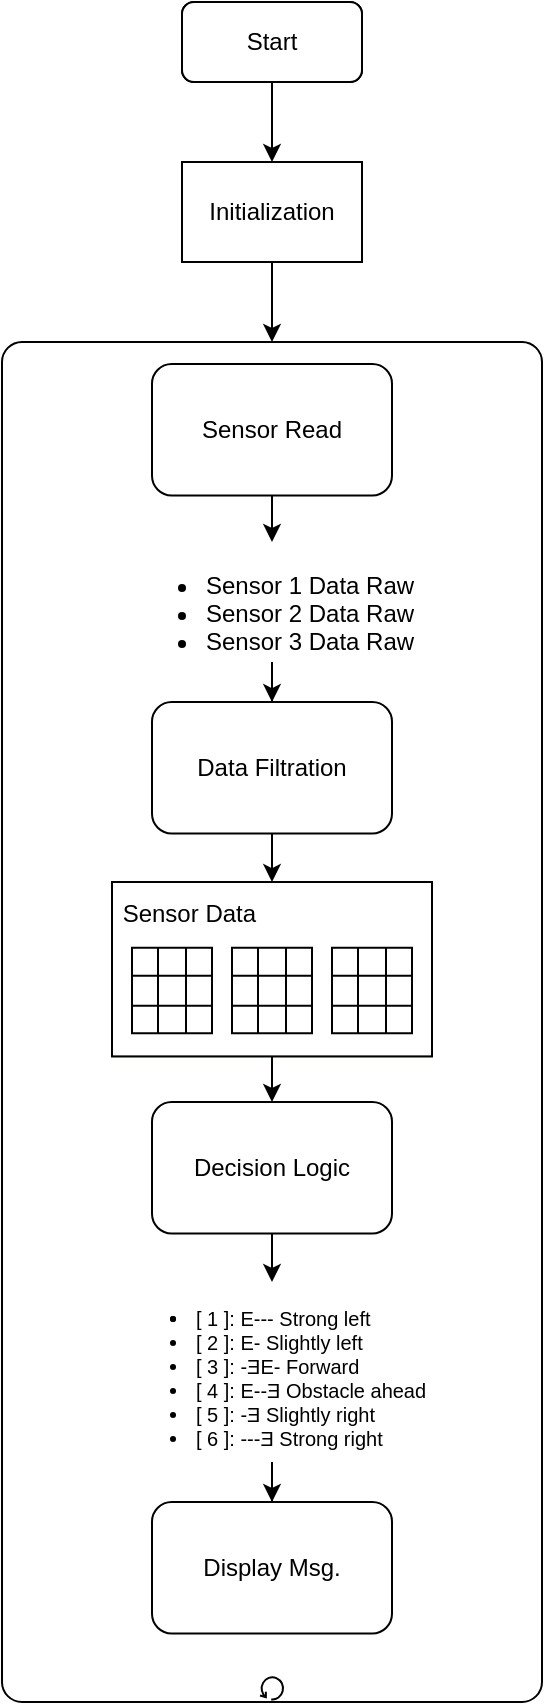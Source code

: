 <mxfile version="24.6.3" type="device">
  <diagram name="Page-1" id="sw_HxCXHoutVui8Q21bs">
    <mxGraphModel dx="1193" dy="623" grid="1" gridSize="10" guides="1" tooltips="1" connect="1" arrows="1" fold="1" page="1" pageScale="1" pageWidth="827" pageHeight="1169" math="0" shadow="0">
      <root>
        <mxCell id="0" />
        <mxCell id="1" parent="0" />
        <mxCell id="UZixV6U_UvThIk1ytOzq-2" value="Start" style="rounded=1;whiteSpace=wrap;html=1;" vertex="1" parent="1">
          <mxGeometry x="210" y="50" width="90" height="40" as="geometry" />
        </mxCell>
        <mxCell id="UZixV6U_UvThIk1ytOzq-4" value="Initialization" style="rounded=0;whiteSpace=wrap;html=1;" vertex="1" parent="1">
          <mxGeometry x="210" y="130" width="90" height="50" as="geometry" />
        </mxCell>
        <mxCell id="UZixV6U_UvThIk1ytOzq-5" value="Start" style="rounded=1;whiteSpace=wrap;html=1;" vertex="1" parent="1">
          <mxGeometry x="210" y="50" width="90" height="40" as="geometry" />
        </mxCell>
        <mxCell id="UZixV6U_UvThIk1ytOzq-6" value="" style="endArrow=classic;html=1;rounded=0;" edge="1" parent="1" source="UZixV6U_UvThIk1ytOzq-5" target="UZixV6U_UvThIk1ytOzq-4">
          <mxGeometry width="50" height="50" relative="1" as="geometry">
            <mxPoint x="390" y="310" as="sourcePoint" />
            <mxPoint x="440" y="260" as="targetPoint" />
          </mxGeometry>
        </mxCell>
        <mxCell id="UZixV6U_UvThIk1ytOzq-7" value="" style="points=[[0.25,0,0],[0.5,0,0],[0.75,0,0],[1,0.25,0],[1,0.5,0],[1,0.75,0],[0.75,1,0],[0.5,1,0],[0.25,1,0],[0,0.75,0],[0,0.5,0],[0,0.25,0]];shape=mxgraph.bpmn.task;whiteSpace=wrap;rectStyle=rounded;size=10;html=1;container=1;expand=0;collapsible=0;taskMarker=abstract;isLoopStandard=1;" vertex="1" parent="1">
          <mxGeometry x="120" y="220" width="270" height="680" as="geometry" />
        </mxCell>
        <mxCell id="UZixV6U_UvThIk1ytOzq-222" style="edgeStyle=orthogonalEdgeStyle;rounded=0;orthogonalLoop=1;jettySize=auto;html=1;" edge="1" parent="UZixV6U_UvThIk1ytOzq-7" source="UZixV6U_UvThIk1ytOzq-28" target="UZixV6U_UvThIk1ytOzq-219">
          <mxGeometry relative="1" as="geometry" />
        </mxCell>
        <mxCell id="UZixV6U_UvThIk1ytOzq-28" value="&lt;ul&gt;&lt;li&gt;Sensor 1 Data Raw&lt;/li&gt;&lt;li&gt;Sensor 2 Data Raw&amp;nbsp;&lt;/li&gt;&lt;li&gt;Sensor 3 Data Raw&lt;/li&gt;&lt;/ul&gt;" style="text;strokeColor=none;fillColor=none;html=1;whiteSpace=wrap;verticalAlign=middle;overflow=hidden;" vertex="1" parent="UZixV6U_UvThIk1ytOzq-7">
          <mxGeometry x="60" y="100.0" width="150" height="65.806" as="geometry" />
        </mxCell>
        <mxCell id="UZixV6U_UvThIk1ytOzq-213" value="" style="group;fillColor=#d5e8d4;strokeColor=#82b366;fillStyle=solid;" vertex="1" connectable="0" parent="UZixV6U_UvThIk1ytOzq-7">
          <mxGeometry x="55" y="270.001" width="160" height="87.194" as="geometry" />
        </mxCell>
        <mxCell id="UZixV6U_UvThIk1ytOzq-146" value="&amp;nbsp;Sensor Data&lt;div&gt;&lt;br&gt;&lt;/div&gt;&lt;div&gt;&lt;br&gt;&lt;/div&gt;&lt;div&gt;&lt;br&gt;&lt;/div&gt;&lt;div&gt;&lt;br&gt;&lt;/div&gt;" style="whiteSpace=wrap;html=1;align=left;" vertex="1" parent="UZixV6U_UvThIk1ytOzq-213">
          <mxGeometry width="160" height="87.194" as="geometry" />
        </mxCell>
        <mxCell id="UZixV6U_UvThIk1ytOzq-173" value="" style="shape=table;startSize=0;container=1;collapsible=0;childLayout=tableLayout;fontSize=16;" vertex="1" parent="UZixV6U_UvThIk1ytOzq-213">
          <mxGeometry x="60" y="32.903" width="40" height="42.774" as="geometry" />
        </mxCell>
        <mxCell id="UZixV6U_UvThIk1ytOzq-174" value="" style="shape=tableRow;horizontal=0;startSize=0;swimlaneHead=0;swimlaneBody=0;strokeColor=inherit;top=0;left=0;bottom=0;right=0;collapsible=0;dropTarget=0;fillColor=none;points=[[0,0.5],[1,0.5]];portConstraint=eastwest;fontSize=16;" vertex="1" parent="UZixV6U_UvThIk1ytOzq-173">
          <mxGeometry width="40" height="14" as="geometry" />
        </mxCell>
        <mxCell id="UZixV6U_UvThIk1ytOzq-175" value="" style="shape=partialRectangle;html=1;whiteSpace=wrap;connectable=0;strokeColor=inherit;overflow=hidden;fillColor=none;top=0;left=0;bottom=0;right=0;pointerEvents=1;fontSize=16;" vertex="1" parent="UZixV6U_UvThIk1ytOzq-174">
          <mxGeometry width="13" height="14" as="geometry">
            <mxRectangle width="13" height="14" as="alternateBounds" />
          </mxGeometry>
        </mxCell>
        <mxCell id="UZixV6U_UvThIk1ytOzq-176" value="" style="shape=partialRectangle;html=1;whiteSpace=wrap;connectable=0;strokeColor=inherit;overflow=hidden;fillColor=none;top=0;left=0;bottom=0;right=0;pointerEvents=1;fontSize=16;" vertex="1" parent="UZixV6U_UvThIk1ytOzq-174">
          <mxGeometry x="13" width="14" height="14" as="geometry">
            <mxRectangle width="14" height="14" as="alternateBounds" />
          </mxGeometry>
        </mxCell>
        <mxCell id="UZixV6U_UvThIk1ytOzq-177" value="" style="shape=partialRectangle;html=1;whiteSpace=wrap;connectable=0;strokeColor=inherit;overflow=hidden;fillColor=none;top=0;left=0;bottom=0;right=0;pointerEvents=1;fontSize=16;" vertex="1" parent="UZixV6U_UvThIk1ytOzq-174">
          <mxGeometry x="27" width="13" height="14" as="geometry">
            <mxRectangle width="13" height="14" as="alternateBounds" />
          </mxGeometry>
        </mxCell>
        <mxCell id="UZixV6U_UvThIk1ytOzq-178" value="" style="shape=tableRow;horizontal=0;startSize=0;swimlaneHead=0;swimlaneBody=0;strokeColor=inherit;top=0;left=0;bottom=0;right=0;collapsible=0;dropTarget=0;fillColor=none;points=[[0,0.5],[1,0.5]];portConstraint=eastwest;fontSize=16;" vertex="1" parent="UZixV6U_UvThIk1ytOzq-173">
          <mxGeometry y="14" width="40" height="15" as="geometry" />
        </mxCell>
        <mxCell id="UZixV6U_UvThIk1ytOzq-179" value="" style="shape=partialRectangle;html=1;whiteSpace=wrap;connectable=0;strokeColor=inherit;overflow=hidden;fillColor=none;top=0;left=0;bottom=0;right=0;pointerEvents=1;fontSize=16;" vertex="1" parent="UZixV6U_UvThIk1ytOzq-178">
          <mxGeometry width="13" height="15" as="geometry">
            <mxRectangle width="13" height="15" as="alternateBounds" />
          </mxGeometry>
        </mxCell>
        <mxCell id="UZixV6U_UvThIk1ytOzq-180" value="" style="shape=partialRectangle;html=1;whiteSpace=wrap;connectable=0;strokeColor=inherit;overflow=hidden;fillColor=none;top=0;left=0;bottom=0;right=0;pointerEvents=1;fontSize=16;" vertex="1" parent="UZixV6U_UvThIk1ytOzq-178">
          <mxGeometry x="13" width="14" height="15" as="geometry">
            <mxRectangle width="14" height="15" as="alternateBounds" />
          </mxGeometry>
        </mxCell>
        <mxCell id="UZixV6U_UvThIk1ytOzq-181" value="" style="shape=partialRectangle;html=1;whiteSpace=wrap;connectable=0;strokeColor=inherit;overflow=hidden;fillColor=none;top=0;left=0;bottom=0;right=0;pointerEvents=1;fontSize=16;" vertex="1" parent="UZixV6U_UvThIk1ytOzq-178">
          <mxGeometry x="27" width="13" height="15" as="geometry">
            <mxRectangle width="13" height="15" as="alternateBounds" />
          </mxGeometry>
        </mxCell>
        <mxCell id="UZixV6U_UvThIk1ytOzq-182" value="" style="shape=tableRow;horizontal=0;startSize=0;swimlaneHead=0;swimlaneBody=0;strokeColor=inherit;top=0;left=0;bottom=0;right=0;collapsible=0;dropTarget=0;fillColor=none;points=[[0,0.5],[1,0.5]];portConstraint=eastwest;fontSize=16;" vertex="1" parent="UZixV6U_UvThIk1ytOzq-173">
          <mxGeometry y="29" width="40" height="14" as="geometry" />
        </mxCell>
        <mxCell id="UZixV6U_UvThIk1ytOzq-183" value="" style="shape=partialRectangle;html=1;whiteSpace=wrap;connectable=0;strokeColor=inherit;overflow=hidden;fillColor=none;top=0;left=0;bottom=0;right=0;pointerEvents=1;fontSize=16;" vertex="1" parent="UZixV6U_UvThIk1ytOzq-182">
          <mxGeometry width="13" height="14" as="geometry">
            <mxRectangle width="13" height="14" as="alternateBounds" />
          </mxGeometry>
        </mxCell>
        <mxCell id="UZixV6U_UvThIk1ytOzq-184" value="" style="shape=partialRectangle;html=1;whiteSpace=wrap;connectable=0;strokeColor=inherit;overflow=hidden;fillColor=none;top=0;left=0;bottom=0;right=0;pointerEvents=1;fontSize=16;" vertex="1" parent="UZixV6U_UvThIk1ytOzq-182">
          <mxGeometry x="13" width="14" height="14" as="geometry">
            <mxRectangle width="14" height="14" as="alternateBounds" />
          </mxGeometry>
        </mxCell>
        <mxCell id="UZixV6U_UvThIk1ytOzq-185" value="" style="shape=partialRectangle;html=1;whiteSpace=wrap;connectable=0;strokeColor=inherit;overflow=hidden;fillColor=none;top=0;left=0;bottom=0;right=0;pointerEvents=1;fontSize=16;" vertex="1" parent="UZixV6U_UvThIk1ytOzq-182">
          <mxGeometry x="27" width="13" height="14" as="geometry">
            <mxRectangle width="13" height="14" as="alternateBounds" />
          </mxGeometry>
        </mxCell>
        <mxCell id="UZixV6U_UvThIk1ytOzq-186" value="" style="shape=table;startSize=0;container=1;collapsible=0;childLayout=tableLayout;fontSize=16;" vertex="1" parent="UZixV6U_UvThIk1ytOzq-213">
          <mxGeometry x="110" y="32.903" width="40" height="42.774" as="geometry" />
        </mxCell>
        <mxCell id="UZixV6U_UvThIk1ytOzq-187" value="" style="shape=tableRow;horizontal=0;startSize=0;swimlaneHead=0;swimlaneBody=0;strokeColor=inherit;top=0;left=0;bottom=0;right=0;collapsible=0;dropTarget=0;fillColor=none;points=[[0,0.5],[1,0.5]];portConstraint=eastwest;fontSize=16;" vertex="1" parent="UZixV6U_UvThIk1ytOzq-186">
          <mxGeometry width="40" height="14" as="geometry" />
        </mxCell>
        <mxCell id="UZixV6U_UvThIk1ytOzq-188" value="" style="shape=partialRectangle;html=1;whiteSpace=wrap;connectable=0;strokeColor=inherit;overflow=hidden;fillColor=none;top=0;left=0;bottom=0;right=0;pointerEvents=1;fontSize=16;" vertex="1" parent="UZixV6U_UvThIk1ytOzq-187">
          <mxGeometry width="13" height="14" as="geometry">
            <mxRectangle width="13" height="14" as="alternateBounds" />
          </mxGeometry>
        </mxCell>
        <mxCell id="UZixV6U_UvThIk1ytOzq-189" value="" style="shape=partialRectangle;html=1;whiteSpace=wrap;connectable=0;strokeColor=inherit;overflow=hidden;fillColor=none;top=0;left=0;bottom=0;right=0;pointerEvents=1;fontSize=16;" vertex="1" parent="UZixV6U_UvThIk1ytOzq-187">
          <mxGeometry x="13" width="14" height="14" as="geometry">
            <mxRectangle width="14" height="14" as="alternateBounds" />
          </mxGeometry>
        </mxCell>
        <mxCell id="UZixV6U_UvThIk1ytOzq-190" value="" style="shape=partialRectangle;html=1;whiteSpace=wrap;connectable=0;strokeColor=inherit;overflow=hidden;fillColor=none;top=0;left=0;bottom=0;right=0;pointerEvents=1;fontSize=16;" vertex="1" parent="UZixV6U_UvThIk1ytOzq-187">
          <mxGeometry x="27" width="13" height="14" as="geometry">
            <mxRectangle width="13" height="14" as="alternateBounds" />
          </mxGeometry>
        </mxCell>
        <mxCell id="UZixV6U_UvThIk1ytOzq-191" value="" style="shape=tableRow;horizontal=0;startSize=0;swimlaneHead=0;swimlaneBody=0;strokeColor=inherit;top=0;left=0;bottom=0;right=0;collapsible=0;dropTarget=0;fillColor=none;points=[[0,0.5],[1,0.5]];portConstraint=eastwest;fontSize=16;" vertex="1" parent="UZixV6U_UvThIk1ytOzq-186">
          <mxGeometry y="14" width="40" height="15" as="geometry" />
        </mxCell>
        <mxCell id="UZixV6U_UvThIk1ytOzq-192" value="" style="shape=partialRectangle;html=1;whiteSpace=wrap;connectable=0;strokeColor=inherit;overflow=hidden;fillColor=none;top=0;left=0;bottom=0;right=0;pointerEvents=1;fontSize=16;" vertex="1" parent="UZixV6U_UvThIk1ytOzq-191">
          <mxGeometry width="13" height="15" as="geometry">
            <mxRectangle width="13" height="15" as="alternateBounds" />
          </mxGeometry>
        </mxCell>
        <mxCell id="UZixV6U_UvThIk1ytOzq-193" value="" style="shape=partialRectangle;html=1;whiteSpace=wrap;connectable=0;strokeColor=inherit;overflow=hidden;fillColor=none;top=0;left=0;bottom=0;right=0;pointerEvents=1;fontSize=16;" vertex="1" parent="UZixV6U_UvThIk1ytOzq-191">
          <mxGeometry x="13" width="14" height="15" as="geometry">
            <mxRectangle width="14" height="15" as="alternateBounds" />
          </mxGeometry>
        </mxCell>
        <mxCell id="UZixV6U_UvThIk1ytOzq-194" value="" style="shape=partialRectangle;html=1;whiteSpace=wrap;connectable=0;strokeColor=inherit;overflow=hidden;fillColor=none;top=0;left=0;bottom=0;right=0;pointerEvents=1;fontSize=16;" vertex="1" parent="UZixV6U_UvThIk1ytOzq-191">
          <mxGeometry x="27" width="13" height="15" as="geometry">
            <mxRectangle width="13" height="15" as="alternateBounds" />
          </mxGeometry>
        </mxCell>
        <mxCell id="UZixV6U_UvThIk1ytOzq-195" value="" style="shape=tableRow;horizontal=0;startSize=0;swimlaneHead=0;swimlaneBody=0;strokeColor=inherit;top=0;left=0;bottom=0;right=0;collapsible=0;dropTarget=0;fillColor=none;points=[[0,0.5],[1,0.5]];portConstraint=eastwest;fontSize=16;" vertex="1" parent="UZixV6U_UvThIk1ytOzq-186">
          <mxGeometry y="29" width="40" height="14" as="geometry" />
        </mxCell>
        <mxCell id="UZixV6U_UvThIk1ytOzq-196" value="" style="shape=partialRectangle;html=1;whiteSpace=wrap;connectable=0;strokeColor=inherit;overflow=hidden;fillColor=none;top=0;left=0;bottom=0;right=0;pointerEvents=1;fontSize=16;" vertex="1" parent="UZixV6U_UvThIk1ytOzq-195">
          <mxGeometry width="13" height="14" as="geometry">
            <mxRectangle width="13" height="14" as="alternateBounds" />
          </mxGeometry>
        </mxCell>
        <mxCell id="UZixV6U_UvThIk1ytOzq-197" value="" style="shape=partialRectangle;html=1;whiteSpace=wrap;connectable=0;strokeColor=inherit;overflow=hidden;fillColor=none;top=0;left=0;bottom=0;right=0;pointerEvents=1;fontSize=16;" vertex="1" parent="UZixV6U_UvThIk1ytOzq-195">
          <mxGeometry x="13" width="14" height="14" as="geometry">
            <mxRectangle width="14" height="14" as="alternateBounds" />
          </mxGeometry>
        </mxCell>
        <mxCell id="UZixV6U_UvThIk1ytOzq-198" value="" style="shape=partialRectangle;html=1;whiteSpace=wrap;connectable=0;strokeColor=inherit;overflow=hidden;fillColor=none;top=0;left=0;bottom=0;right=0;pointerEvents=1;fontSize=16;" vertex="1" parent="UZixV6U_UvThIk1ytOzq-195">
          <mxGeometry x="27" width="13" height="14" as="geometry">
            <mxRectangle width="13" height="14" as="alternateBounds" />
          </mxGeometry>
        </mxCell>
        <mxCell id="UZixV6U_UvThIk1ytOzq-199" value="" style="shape=table;startSize=0;container=1;collapsible=0;childLayout=tableLayout;fontSize=16;" vertex="1" parent="UZixV6U_UvThIk1ytOzq-213">
          <mxGeometry x="10" y="32.903" width="40" height="42.774" as="geometry" />
        </mxCell>
        <mxCell id="UZixV6U_UvThIk1ytOzq-200" value="" style="shape=tableRow;horizontal=0;startSize=0;swimlaneHead=0;swimlaneBody=0;strokeColor=inherit;top=0;left=0;bottom=0;right=0;collapsible=0;dropTarget=0;fillColor=none;points=[[0,0.5],[1,0.5]];portConstraint=eastwest;fontSize=16;" vertex="1" parent="UZixV6U_UvThIk1ytOzq-199">
          <mxGeometry width="40" height="14" as="geometry" />
        </mxCell>
        <mxCell id="UZixV6U_UvThIk1ytOzq-201" value="" style="shape=partialRectangle;html=1;whiteSpace=wrap;connectable=0;strokeColor=inherit;overflow=hidden;fillColor=none;top=0;left=0;bottom=0;right=0;pointerEvents=1;fontSize=16;" vertex="1" parent="UZixV6U_UvThIk1ytOzq-200">
          <mxGeometry width="13" height="14" as="geometry">
            <mxRectangle width="13" height="14" as="alternateBounds" />
          </mxGeometry>
        </mxCell>
        <mxCell id="UZixV6U_UvThIk1ytOzq-202" value="" style="shape=partialRectangle;html=1;whiteSpace=wrap;connectable=0;strokeColor=inherit;overflow=hidden;fillColor=none;top=0;left=0;bottom=0;right=0;pointerEvents=1;fontSize=16;" vertex="1" parent="UZixV6U_UvThIk1ytOzq-200">
          <mxGeometry x="13" width="14" height="14" as="geometry">
            <mxRectangle width="14" height="14" as="alternateBounds" />
          </mxGeometry>
        </mxCell>
        <mxCell id="UZixV6U_UvThIk1ytOzq-203" value="" style="shape=partialRectangle;html=1;whiteSpace=wrap;connectable=0;strokeColor=inherit;overflow=hidden;fillColor=none;top=0;left=0;bottom=0;right=0;pointerEvents=1;fontSize=16;" vertex="1" parent="UZixV6U_UvThIk1ytOzq-200">
          <mxGeometry x="27" width="13" height="14" as="geometry">
            <mxRectangle width="13" height="14" as="alternateBounds" />
          </mxGeometry>
        </mxCell>
        <mxCell id="UZixV6U_UvThIk1ytOzq-204" value="" style="shape=tableRow;horizontal=0;startSize=0;swimlaneHead=0;swimlaneBody=0;strokeColor=inherit;top=0;left=0;bottom=0;right=0;collapsible=0;dropTarget=0;fillColor=none;points=[[0,0.5],[1,0.5]];portConstraint=eastwest;fontSize=16;" vertex="1" parent="UZixV6U_UvThIk1ytOzq-199">
          <mxGeometry y="14" width="40" height="15" as="geometry" />
        </mxCell>
        <mxCell id="UZixV6U_UvThIk1ytOzq-205" value="" style="shape=partialRectangle;html=1;whiteSpace=wrap;connectable=0;strokeColor=inherit;overflow=hidden;fillColor=none;top=0;left=0;bottom=0;right=0;pointerEvents=1;fontSize=16;" vertex="1" parent="UZixV6U_UvThIk1ytOzq-204">
          <mxGeometry width="13" height="15" as="geometry">
            <mxRectangle width="13" height="15" as="alternateBounds" />
          </mxGeometry>
        </mxCell>
        <mxCell id="UZixV6U_UvThIk1ytOzq-206" value="" style="shape=partialRectangle;html=1;whiteSpace=wrap;connectable=0;strokeColor=inherit;overflow=hidden;fillColor=none;top=0;left=0;bottom=0;right=0;pointerEvents=1;fontSize=16;" vertex="1" parent="UZixV6U_UvThIk1ytOzq-204">
          <mxGeometry x="13" width="14" height="15" as="geometry">
            <mxRectangle width="14" height="15" as="alternateBounds" />
          </mxGeometry>
        </mxCell>
        <mxCell id="UZixV6U_UvThIk1ytOzq-207" value="" style="shape=partialRectangle;html=1;whiteSpace=wrap;connectable=0;strokeColor=inherit;overflow=hidden;fillColor=none;top=0;left=0;bottom=0;right=0;pointerEvents=1;fontSize=16;" vertex="1" parent="UZixV6U_UvThIk1ytOzq-204">
          <mxGeometry x="27" width="13" height="15" as="geometry">
            <mxRectangle width="13" height="15" as="alternateBounds" />
          </mxGeometry>
        </mxCell>
        <mxCell id="UZixV6U_UvThIk1ytOzq-208" value="" style="shape=tableRow;horizontal=0;startSize=0;swimlaneHead=0;swimlaneBody=0;strokeColor=inherit;top=0;left=0;bottom=0;right=0;collapsible=0;dropTarget=0;fillColor=none;points=[[0,0.5],[1,0.5]];portConstraint=eastwest;fontSize=16;" vertex="1" parent="UZixV6U_UvThIk1ytOzq-199">
          <mxGeometry y="29" width="40" height="14" as="geometry" />
        </mxCell>
        <mxCell id="UZixV6U_UvThIk1ytOzq-209" value="" style="shape=partialRectangle;html=1;whiteSpace=wrap;connectable=0;strokeColor=inherit;overflow=hidden;fillColor=none;top=0;left=0;bottom=0;right=0;pointerEvents=1;fontSize=16;" vertex="1" parent="UZixV6U_UvThIk1ytOzq-208">
          <mxGeometry width="13" height="14" as="geometry">
            <mxRectangle width="13" height="14" as="alternateBounds" />
          </mxGeometry>
        </mxCell>
        <mxCell id="UZixV6U_UvThIk1ytOzq-210" value="" style="shape=partialRectangle;html=1;whiteSpace=wrap;connectable=0;strokeColor=inherit;overflow=hidden;fillColor=none;top=0;left=0;bottom=0;right=0;pointerEvents=1;fontSize=16;" vertex="1" parent="UZixV6U_UvThIk1ytOzq-208">
          <mxGeometry x="13" width="14" height="14" as="geometry">
            <mxRectangle width="14" height="14" as="alternateBounds" />
          </mxGeometry>
        </mxCell>
        <mxCell id="UZixV6U_UvThIk1ytOzq-211" value="" style="shape=partialRectangle;html=1;whiteSpace=wrap;connectable=0;strokeColor=inherit;overflow=hidden;fillColor=none;top=0;left=0;bottom=0;right=0;pointerEvents=1;fontSize=16;" vertex="1" parent="UZixV6U_UvThIk1ytOzq-208">
          <mxGeometry x="27" width="13" height="14" as="geometry">
            <mxRectangle width="13" height="14" as="alternateBounds" />
          </mxGeometry>
        </mxCell>
        <mxCell id="UZixV6U_UvThIk1ytOzq-221" style="edgeStyle=orthogonalEdgeStyle;rounded=0;orthogonalLoop=1;jettySize=auto;html=1;" edge="1" parent="UZixV6U_UvThIk1ytOzq-7" source="UZixV6U_UvThIk1ytOzq-217" target="UZixV6U_UvThIk1ytOzq-28">
          <mxGeometry relative="1" as="geometry" />
        </mxCell>
        <mxCell id="UZixV6U_UvThIk1ytOzq-217" value="Sensor Read" style="rounded=1;whiteSpace=wrap;html=1;" vertex="1" parent="UZixV6U_UvThIk1ytOzq-7">
          <mxGeometry x="75" y="10.968" width="120" height="65.806" as="geometry" />
        </mxCell>
        <mxCell id="UZixV6U_UvThIk1ytOzq-223" style="edgeStyle=orthogonalEdgeStyle;rounded=0;orthogonalLoop=1;jettySize=auto;html=1;" edge="1" parent="UZixV6U_UvThIk1ytOzq-7" source="UZixV6U_UvThIk1ytOzq-219" target="UZixV6U_UvThIk1ytOzq-146">
          <mxGeometry relative="1" as="geometry" />
        </mxCell>
        <mxCell id="UZixV6U_UvThIk1ytOzq-219" value="Data Filtration" style="rounded=1;whiteSpace=wrap;html=1;" vertex="1" parent="UZixV6U_UvThIk1ytOzq-7">
          <mxGeometry x="75" y="180.002" width="120" height="65.806" as="geometry" />
        </mxCell>
        <mxCell id="UZixV6U_UvThIk1ytOzq-228" style="edgeStyle=orthogonalEdgeStyle;rounded=0;orthogonalLoop=1;jettySize=auto;html=1;" edge="1" parent="UZixV6U_UvThIk1ytOzq-7" source="UZixV6U_UvThIk1ytOzq-220" target="UZixV6U_UvThIk1ytOzq-227">
          <mxGeometry relative="1" as="geometry" />
        </mxCell>
        <mxCell id="UZixV6U_UvThIk1ytOzq-220" value="Decision Logic" style="rounded=1;whiteSpace=wrap;html=1;" vertex="1" parent="UZixV6U_UvThIk1ytOzq-7">
          <mxGeometry x="75" y="379.996" width="120" height="65.806" as="geometry" />
        </mxCell>
        <mxCell id="UZixV6U_UvThIk1ytOzq-224" style="edgeStyle=orthogonalEdgeStyle;rounded=0;orthogonalLoop=1;jettySize=auto;html=1;" edge="1" parent="UZixV6U_UvThIk1ytOzq-7" source="UZixV6U_UvThIk1ytOzq-146" target="UZixV6U_UvThIk1ytOzq-220">
          <mxGeometry relative="1" as="geometry" />
        </mxCell>
        <mxCell id="UZixV6U_UvThIk1ytOzq-225" value="Display Msg." style="rounded=1;whiteSpace=wrap;html=1;" vertex="1" parent="UZixV6U_UvThIk1ytOzq-7">
          <mxGeometry x="75" y="579.997" width="120" height="65.806" as="geometry" />
        </mxCell>
        <mxCell id="UZixV6U_UvThIk1ytOzq-229" style="edgeStyle=orthogonalEdgeStyle;rounded=0;orthogonalLoop=1;jettySize=auto;html=1;" edge="1" parent="UZixV6U_UvThIk1ytOzq-7" source="UZixV6U_UvThIk1ytOzq-227" target="UZixV6U_UvThIk1ytOzq-225">
          <mxGeometry relative="1" as="geometry" />
        </mxCell>
        <mxCell id="UZixV6U_UvThIk1ytOzq-227" value="&lt;ul style=&quot;font-size: 10px;&quot;&gt;&lt;li&gt;&lt;li&gt;[ 1 ]: E--- Strong left&lt;/li&gt;&lt;li&gt;[ 2 ]:&amp;nbsp;E- Slightly left&lt;/li&gt;&lt;li&gt;[ 3 ]:&amp;nbsp;-ƎE- Forward&lt;/li&gt;&lt;li&gt;[ 4 ]:&amp;nbsp;E--Ǝ Obstacle ahead&lt;/li&gt;&lt;li&gt;[ 5 ]:&amp;nbsp;-Ǝ Slightly right&lt;/li&gt;&lt;li&gt;[ 6 ]:&amp;nbsp;---Ǝ Strong right&lt;/li&gt;&lt;/li&gt;&lt;/ul&gt;" style="text;strokeColor=none;fillColor=none;html=1;whiteSpace=wrap;verticalAlign=middle;overflow=hidden;" vertex="1" parent="UZixV6U_UvThIk1ytOzq-7">
          <mxGeometry x="55" y="470" width="160" height="90" as="geometry" />
        </mxCell>
        <mxCell id="UZixV6U_UvThIk1ytOzq-8" value="" style="endArrow=classic;html=1;rounded=0;" edge="1" parent="1" source="UZixV6U_UvThIk1ytOzq-4" target="UZixV6U_UvThIk1ytOzq-7">
          <mxGeometry width="50" height="50" relative="1" as="geometry">
            <mxPoint x="280" y="200" as="sourcePoint" />
            <mxPoint x="470" y="350" as="targetPoint" />
          </mxGeometry>
        </mxCell>
      </root>
    </mxGraphModel>
  </diagram>
</mxfile>
